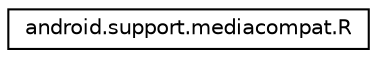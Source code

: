 digraph "Graphical Class Hierarchy"
{
 // LATEX_PDF_SIZE
  edge [fontname="Helvetica",fontsize="10",labelfontname="Helvetica",labelfontsize="10"];
  node [fontname="Helvetica",fontsize="10",shape=record];
  rankdir="LR";
  Node0 [label="android.support.mediacompat.R",height=0.2,width=0.4,color="black", fillcolor="white", style="filled",URL="$classandroid_1_1support_1_1mediacompat_1_1_r.html",tooltip=" "];
}
